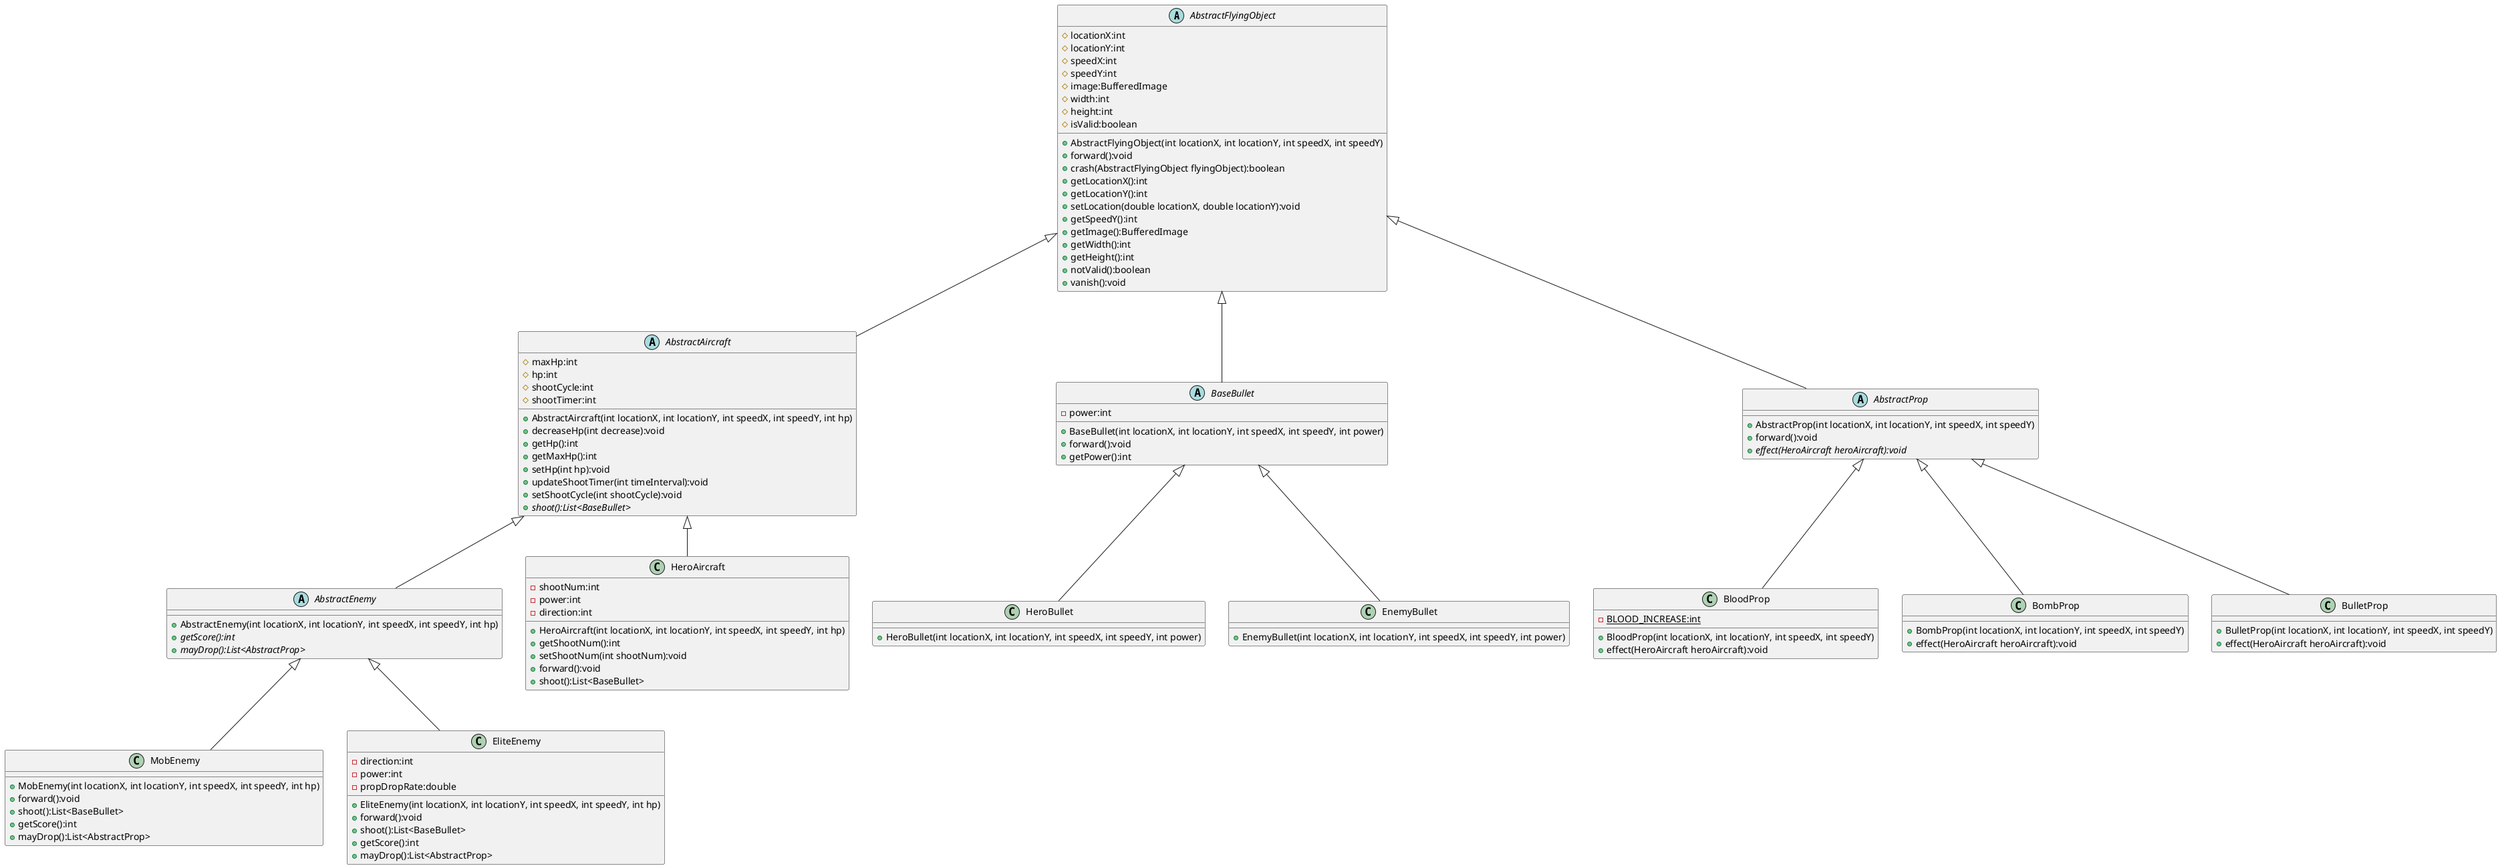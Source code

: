 @startuml
' 基础抽象飞行物
abstract class AbstractFlyingObject {
    # locationX:int
    # locationY:int
    # speedX:int
    # speedY:int
    # image:BufferedImage
    # width:int
    # height:int
    # isValid:boolean
    + AbstractFlyingObject(int locationX, int locationY, int speedX, int speedY)
    + forward():void
    + crash(AbstractFlyingObject flyingObject):boolean
    + getLocationX():int
    + getLocationY():int
    + setLocation(double locationX, double locationY):void
    + getSpeedY():int
    + getImage():BufferedImage
    + getWidth():int
    + getHeight():int
    + notValid():boolean
    + vanish():void
}

' 飞机抽象（英雄与敌机共同父类）
abstract class AbstractAircraft {
    # maxHp:int
    # hp:int
    # shootCycle:int
    # shootTimer:int
    + AbstractAircraft(int locationX, int locationY, int speedX, int speedY, int hp)
    + decreaseHp(int decrease):void
    + getHp():int
    + getMaxHp():int
    + setHp(int hp):void
    + updateShootTimer(int timeInterval):void
    + setShootCycle(int shootCycle):void
    + {abstract} shoot():List<BaseBullet>
}

AbstractFlyingObject <|-- AbstractAircraft

' 敌机抽象，便于将来扩展精英、Boss 行为（如策略、掉落）
abstract class AbstractEnemy {
    + AbstractEnemy(int locationX, int locationY, int speedX, int speedY, int hp)
    + {abstract} getScore():int
    + {abstract} mayDrop():List<AbstractProp>
}

AbstractAircraft <|-- AbstractEnemy

' 英雄机
class HeroAircraft {
    - shootNum:int
    - power:int
    - direction:int
    + HeroAircraft(int locationX, int locationY, int speedX, int speedY, int hp)
    + getShootNum():int
    + setShootNum(int shootNum):void
    + forward():void
    + shoot():List<BaseBullet>
}

AbstractAircraft <|-- HeroAircraft

' 普通敌机
class MobEnemy {
    + MobEnemy(int locationX, int locationY, int speedX, int speedY, int hp)
    + forward():void
    + shoot():List<BaseBullet>
    + getScore():int
    + mayDrop():List<AbstractProp>
}

' 精英敌机（射击更频繁/子弹更强，可掉落道具）
class EliteEnemy {
    - direction:int
    - power:int
    - propDropRate:double
    + EliteEnemy(int locationX, int locationY, int speedX, int speedY, int hp)
    + forward():void
    + shoot():List<BaseBullet>
    + getScore():int
    + mayDrop():List<AbstractProp>
}

' BossEnemy 预留（暂不实现）
' class BossEnemy {
' }

AbstractEnemy <|-- MobEnemy
AbstractEnemy <|-- EliteEnemy
' AbstractEnemy <|-- BossEnemy  (预留)

' 子弹抽象
abstract class BaseBullet {
    - power:int
    + BaseBullet(int locationX, int locationY, int speedX, int speedY, int power)
    + forward():void
    + getPower():int
}

AbstractFlyingObject <|-- BaseBullet

class HeroBullet {
    + HeroBullet(int locationX, int locationY, int speedX, int speedY, int power)
}

class EnemyBullet {
    + EnemyBullet(int locationX, int locationY, int speedX, int speedY, int power)
}

BaseBullet <|-- HeroBullet
BaseBullet <|-- EnemyBullet

' 道具抽象
abstract class AbstractProp {
    + AbstractProp(int locationX, int locationY, int speedX, int speedY)
    + forward():void
    + {abstract} effect(HeroAircraft heroAircraft):void
}

AbstractFlyingObject <|-- AbstractProp

' 火力道具：提升射击数/威力/持续时间
class BloodProp {
    - {static} BLOOD_INCREASE:int
    + BloodProp(int locationX, int locationY, int speedX, int speedY)
    + effect(HeroAircraft heroAircraft):void
}

' 炸弹道具：触发全局清除（可触发观察者）
class BombProp {
    + BombProp(int locationX, int locationY, int speedX, int speedY)
    + effect(HeroAircraft heroAircraft):void
}

' 加血道具
class BulletProp {
    + BulletProp(int locationX, int locationY, int speedX, int speedY)
    + effect(HeroAircraft heroAircraft):void
}

AbstractProp <|-- BloodProp
AbstractProp <|-- BombProp
AbstractProp <|-- BulletProp

@enduml
